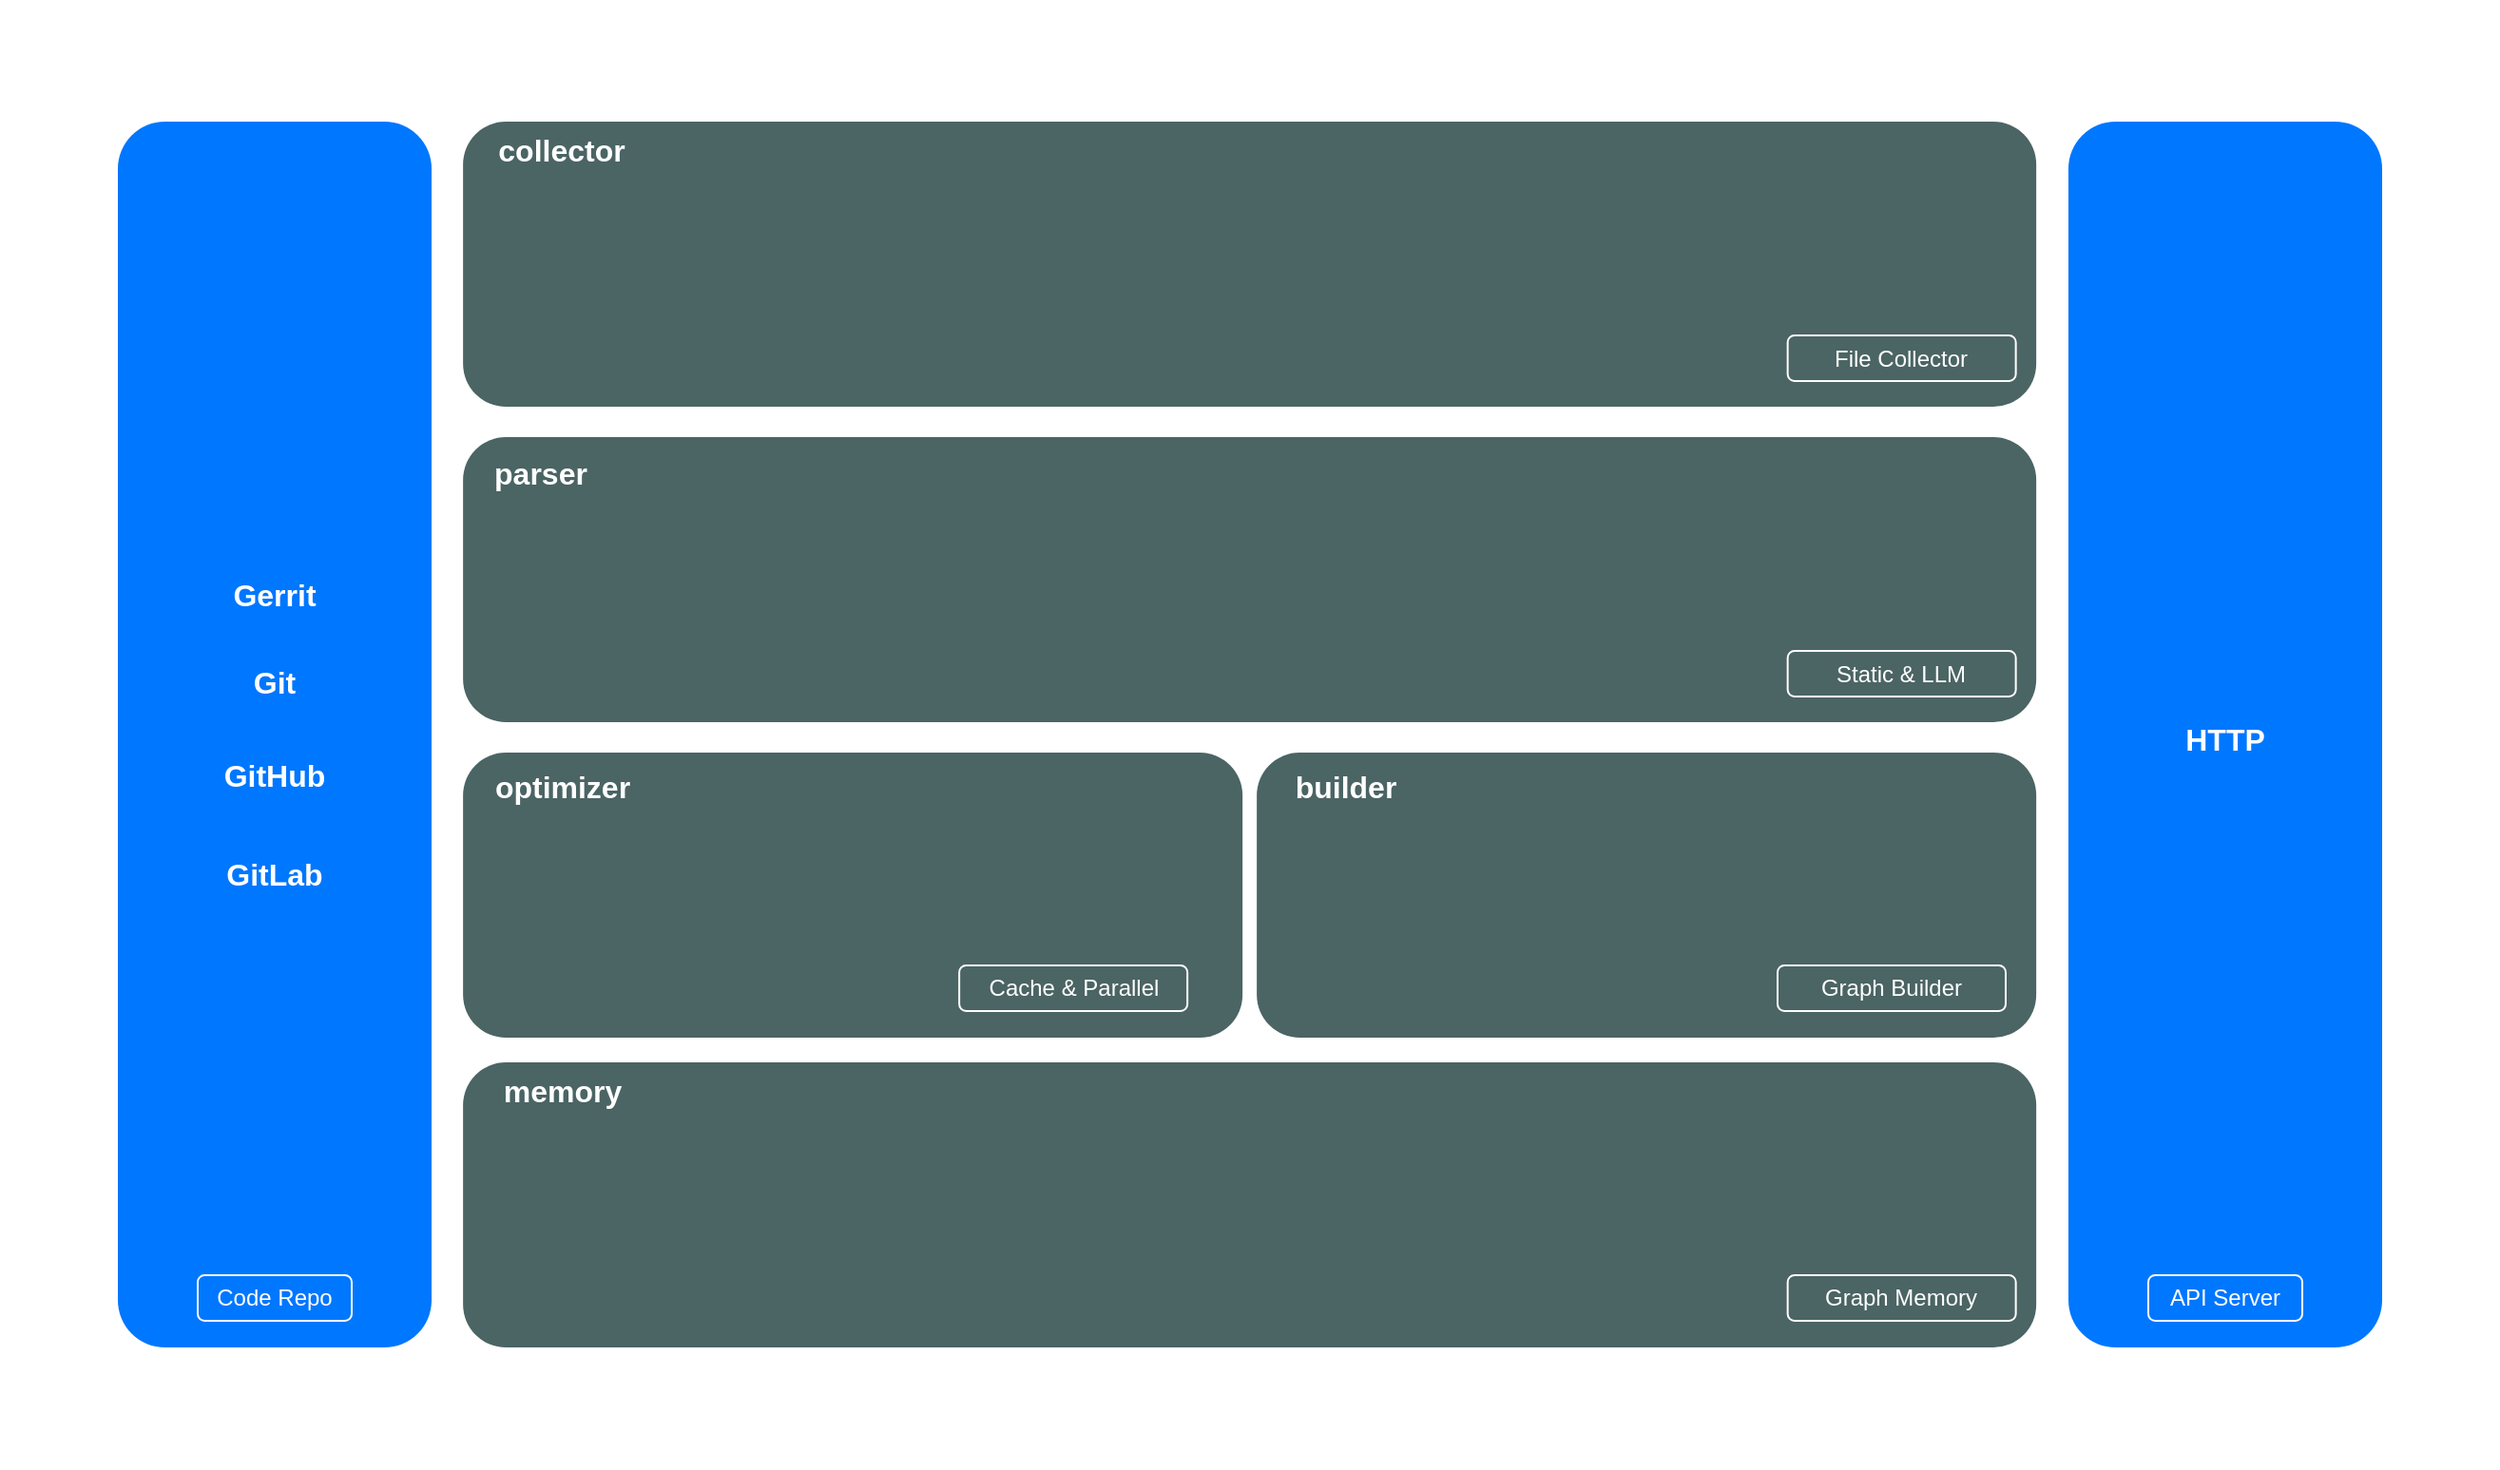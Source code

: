 <mxfile scale="2" border="0">
    <diagram id="8_WlqVr0ZAdrVBBNUXE_" name="Page-1">
        <mxGraphModel dx="858" dy="1765" grid="0" gridSize="10" guides="1" tooltips="1" connect="1" arrows="1" fold="1" page="1" pageScale="1" pageWidth="827" pageHeight="1169" math="0" shadow="0">
            <root>
                <mxCell id="0"/>
                <mxCell id="1" parent="0"/>
                <mxCell id="37" value="" style="rounded=0;whiteSpace=wrap;html=1;fillColor=#FFFFFF;strokeColor=none;" parent="1" vertex="1">
                    <mxGeometry x="251.82" y="82.94" width="1313" height="771.12" as="geometry"/>
                </mxCell>
                <mxCell id="2" value="" style="rounded=1;whiteSpace=wrap;html=1;fillColor=#4B6464;strokeColor=none;" parent="1" vertex="1">
                    <mxGeometry x="912.07" y="478" width="410" height="150" as="geometry"/>
                </mxCell>
                <mxCell id="4" value="&lt;b&gt;builder&lt;/b&gt;" style="text;html=1;strokeColor=none;fillColor=none;align=center;verticalAlign=middle;whiteSpace=wrap;rounded=0;fontSize=16;fontColor=#FFFFFF;" parent="1" vertex="1">
                    <mxGeometry x="912.07" y="481" width="93.87" height="30" as="geometry"/>
                </mxCell>
                <mxCell id="5" value="Graph Builder" style="text;html=1;strokeColor=#FFFFFF;fillColor=none;align=center;verticalAlign=middle;whiteSpace=wrap;rounded=1;fontStyle=0;fontColor=#FFFFFF;" parent="1" vertex="1">
                    <mxGeometry x="1186" y="590" width="120" height="24" as="geometry"/>
                </mxCell>
                <mxCell id="25" value="" style="rounded=1;whiteSpace=wrap;html=1;fillColor=#4B6464;strokeColor=none;" parent="1" vertex="1">
                    <mxGeometry x="494.57" y="146" width="827.5" height="150" as="geometry"/>
                </mxCell>
                <mxCell id="26" value="&lt;b style=&quot;font-size: 16px;&quot;&gt;collector&lt;/b&gt;" style="text;html=1;strokeColor=none;fillColor=none;align=center;verticalAlign=middle;whiteSpace=wrap;rounded=0;fontSize=16;fontColor=#FFFFFF;" parent="1" vertex="1">
                    <mxGeometry x="505.63" y="146" width="81.49" height="30" as="geometry"/>
                </mxCell>
                <mxCell id="27" value="&lt;span&gt;File Collector&lt;/span&gt;" style="text;html=1;strokeColor=#FFFFFF;fillColor=none;align=center;verticalAlign=middle;whiteSpace=wrap;rounded=1;fontStyle=0;fontColor=#FFFFFF;" parent="1" vertex="1">
                    <mxGeometry x="1191.32" y="258.5" width="120" height="24" as="geometry"/>
                </mxCell>
                <mxCell id="35" value="" style="rounded=1;whiteSpace=wrap;html=1;fillColor=#4B6464;strokeColor=none;" parent="1" vertex="1">
                    <mxGeometry x="494.57" y="478" width="410" height="150" as="geometry"/>
                </mxCell>
                <mxCell id="36" value="&lt;b&gt;optimizer&lt;/b&gt;" style="text;html=1;strokeColor=none;fillColor=none;align=center;verticalAlign=middle;whiteSpace=wrap;rounded=0;fontSize=16;fontColor=#FFFFFF;" parent="1" vertex="1">
                    <mxGeometry x="494.57" y="481" width="103.62" height="30" as="geometry"/>
                </mxCell>
                <mxCell id="IC8TDmNk0UQz4hlquqU3-55" value="Cache &amp;amp; Parallel" style="text;html=1;strokeColor=#FFFFFF;fillColor=none;align=center;verticalAlign=middle;whiteSpace=wrap;rounded=1;fontStyle=0;fontColor=#FFFFFF;" parent="1" vertex="1">
                    <mxGeometry x="755.57" y="590" width="120" height="24" as="geometry"/>
                </mxCell>
                <mxCell id="38" value="" style="rounded=1;whiteSpace=wrap;html=1;fillColor=#0077FF;strokeColor=none;" parent="1" vertex="1">
                    <mxGeometry x="313" y="146" width="165" height="645" as="geometry"/>
                </mxCell>
                <mxCell id="39" value="Code Repo" style="text;html=1;strokeColor=#FFFFFF;fillColor=none;align=center;verticalAlign=middle;whiteSpace=wrap;rounded=1;fontStyle=0;fontColor=#FFFFFF;" parent="1" vertex="1">
                    <mxGeometry x="355" y="753" width="81" height="24" as="geometry"/>
                </mxCell>
                <mxCell id="40" value="&lt;b&gt;GitHub&lt;/b&gt;" style="text;html=1;strokeColor=none;fillColor=none;align=center;verticalAlign=middle;whiteSpace=wrap;rounded=0;fontSize=16;fontColor=#FFFFFF;" parent="1" vertex="1">
                    <mxGeometry x="350" y="474.88" width="91" height="30" as="geometry"/>
                </mxCell>
                <mxCell id="41" value="&lt;b&gt;GitLab&lt;/b&gt;" style="text;html=1;strokeColor=none;fillColor=none;align=center;verticalAlign=middle;whiteSpace=wrap;rounded=0;fontSize=16;fontColor=#FFFFFF;" parent="1" vertex="1">
                    <mxGeometry x="350" y="526.88" width="91" height="30" as="geometry"/>
                </mxCell>
                <mxCell id="42" value="&lt;b&gt;Git&lt;/b&gt;" style="text;html=1;strokeColor=none;fillColor=none;align=center;verticalAlign=middle;whiteSpace=wrap;rounded=0;fontSize=16;fontColor=#FFFFFF;" parent="1" vertex="1">
                    <mxGeometry x="350" y="425.88" width="91" height="30" as="geometry"/>
                </mxCell>
                <mxCell id="45" value="&lt;b&gt;Gerrit&lt;/b&gt;" style="text;html=1;strokeColor=none;fillColor=none;align=center;verticalAlign=middle;whiteSpace=wrap;rounded=0;fontSize=16;fontColor=#FFFFFF;" parent="1" vertex="1">
                    <mxGeometry x="350" y="380.13" width="91" height="30" as="geometry"/>
                </mxCell>
                <mxCell id="68" value="" style="rounded=1;whiteSpace=wrap;html=1;fillColor=#4B6464;strokeColor=none;" parent="1" vertex="1">
                    <mxGeometry x="494.57" y="641" width="827.5" height="150" as="geometry"/>
                </mxCell>
                <mxCell id="69" value="&lt;b&gt;memory&lt;/b&gt;" style="text;html=1;strokeColor=none;fillColor=none;align=center;verticalAlign=middle;whiteSpace=wrap;rounded=0;fontSize=16;fontColor=#FFFFFF;" parent="1" vertex="1">
                    <mxGeometry x="507.5" y="641" width="77.75" height="30" as="geometry"/>
                </mxCell>
                <mxCell id="70" value="&lt;span&gt;Graph Memory&lt;/span&gt;" style="text;html=1;strokeColor=#FFFFFF;fillColor=none;align=center;verticalAlign=middle;whiteSpace=wrap;rounded=1;fontStyle=0;fontColor=#FFFFFF;" parent="1" vertex="1">
                    <mxGeometry x="1191.32" y="753" width="120" height="24" as="geometry"/>
                </mxCell>
                <mxCell id="72" value="" style="rounded=1;whiteSpace=wrap;html=1;fillColor=#4B6464;strokeColor=none;" parent="1" vertex="1">
                    <mxGeometry x="494.57" y="312" width="827.5" height="150" as="geometry"/>
                </mxCell>
                <mxCell id="73" value="&lt;b style=&quot;font-size: 16px;&quot;&gt;parser&lt;/b&gt;" style="text;html=1;strokeColor=none;fillColor=none;align=center;verticalAlign=middle;whiteSpace=wrap;rounded=0;fontSize=16;fontColor=#FFFFFF;" parent="1" vertex="1">
                    <mxGeometry x="494.57" y="316" width="81.49" height="30" as="geometry"/>
                </mxCell>
                <mxCell id="74" value="&lt;span&gt;Static &amp;amp; LLM&lt;/span&gt;" style="text;html=1;strokeColor=#FFFFFF;fillColor=none;align=center;verticalAlign=middle;whiteSpace=wrap;rounded=1;fontStyle=0;fontColor=#FFFFFF;" parent="1" vertex="1">
                    <mxGeometry x="1191.32" y="424.5" width="120" height="24" as="geometry"/>
                </mxCell>
                <mxCell id="75" value="" style="rounded=1;whiteSpace=wrap;html=1;fillColor=#0077FF;strokeColor=none;" parent="1" vertex="1">
                    <mxGeometry x="1339" y="146" width="165" height="645" as="geometry"/>
                </mxCell>
                <mxCell id="76" value="API Server" style="text;html=1;strokeColor=#FFFFFF;fillColor=none;align=center;verticalAlign=middle;whiteSpace=wrap;rounded=1;fontStyle=0;fontColor=#FFFFFF;" parent="1" vertex="1">
                    <mxGeometry x="1381" y="753" width="81" height="24" as="geometry"/>
                </mxCell>
                <mxCell id="67" value="&lt;b&gt;HTTP&lt;/b&gt;" style="text;html=1;strokeColor=none;fillColor=none;align=center;verticalAlign=middle;whiteSpace=wrap;rounded=0;fontSize=16;fontColor=#FFFFFF;" parent="1" vertex="1">
                    <mxGeometry x="1376" y="455.88" width="91" height="30" as="geometry"/>
                </mxCell>
            </root>
        </mxGraphModel>
    </diagram>
</mxfile>